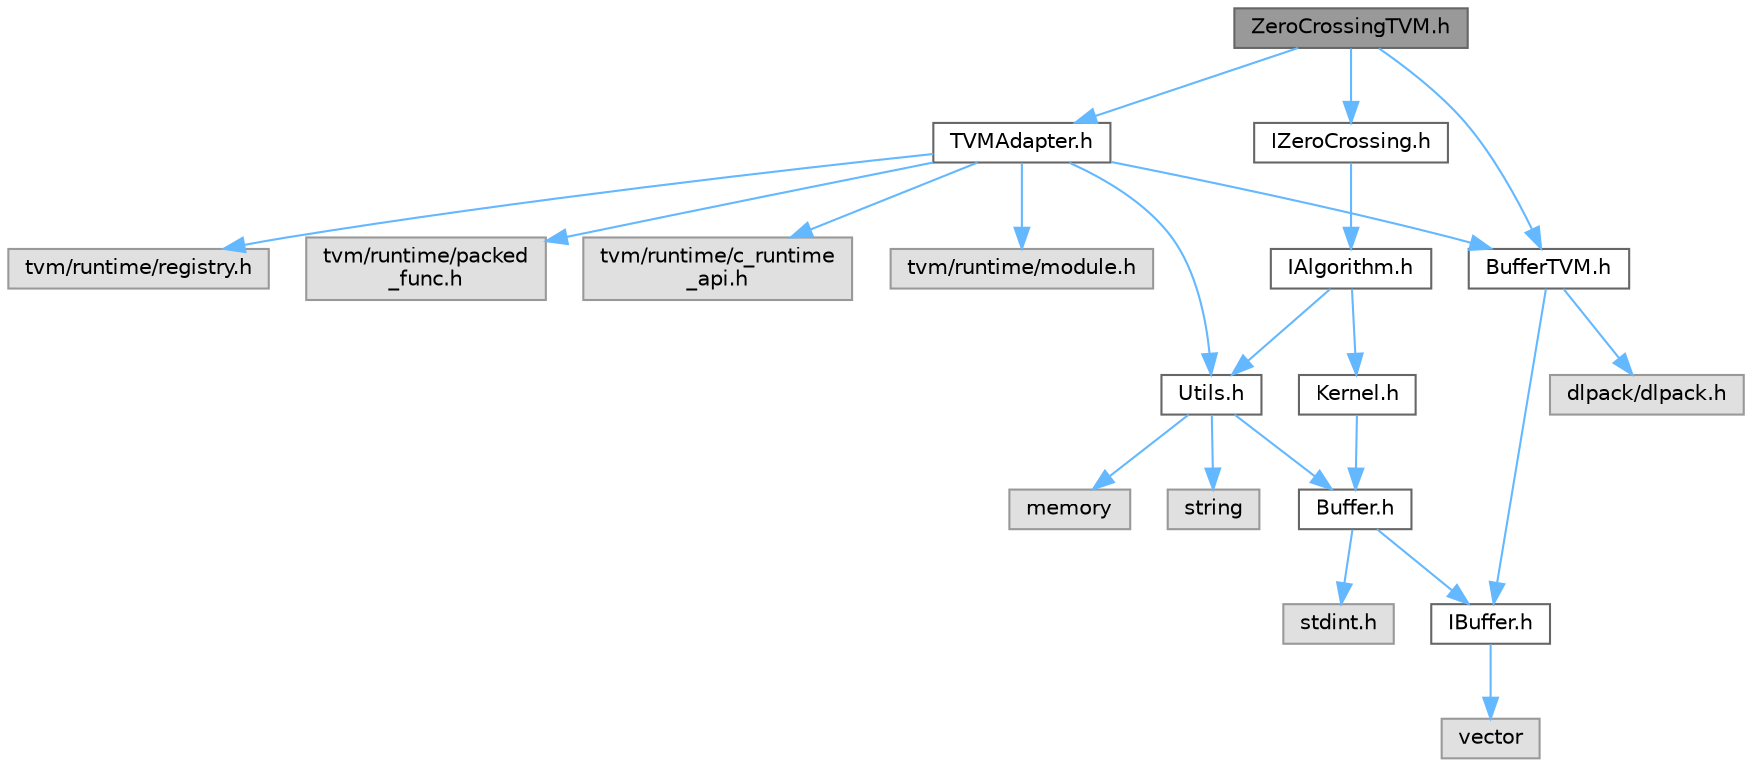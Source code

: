 digraph "ZeroCrossingTVM.h"
{
 // LATEX_PDF_SIZE
  bgcolor="transparent";
  edge [fontname=Helvetica,fontsize=10,labelfontname=Helvetica,labelfontsize=10];
  node [fontname=Helvetica,fontsize=10,shape=box,height=0.2,width=0.4];
  Node1 [id="Node000001",label="ZeroCrossingTVM.h",height=0.2,width=0.4,color="gray40", fillcolor="grey60", style="filled", fontcolor="black",tooltip="Calculate edges using the zero crossing algorithm. Apache TVM version."];
  Node1 -> Node2 [id="edge1_Node000001_Node000002",color="steelblue1",style="solid",tooltip=" "];
  Node2 [id="Node000002",label="TVMAdapter.h",height=0.2,width=0.4,color="grey40", fillcolor="white", style="filled",URL="$TVMAdapter_8h.html",tooltip="Adapter to TVM library."];
  Node2 -> Node3 [id="edge2_Node000002_Node000003",color="steelblue1",style="solid",tooltip=" "];
  Node3 [id="Node000003",label="tvm/runtime/module.h",height=0.2,width=0.4,color="grey60", fillcolor="#E0E0E0", style="filled",tooltip=" "];
  Node2 -> Node4 [id="edge3_Node000002_Node000004",color="steelblue1",style="solid",tooltip=" "];
  Node4 [id="Node000004",label="tvm/runtime/registry.h",height=0.2,width=0.4,color="grey60", fillcolor="#E0E0E0", style="filled",tooltip=" "];
  Node2 -> Node5 [id="edge4_Node000002_Node000005",color="steelblue1",style="solid",tooltip=" "];
  Node5 [id="Node000005",label="tvm/runtime/packed\l_func.h",height=0.2,width=0.4,color="grey60", fillcolor="#E0E0E0", style="filled",tooltip=" "];
  Node2 -> Node6 [id="edge5_Node000002_Node000006",color="steelblue1",style="solid",tooltip=" "];
  Node6 [id="Node000006",label="tvm/runtime/c_runtime\l_api.h",height=0.2,width=0.4,color="grey60", fillcolor="#E0E0E0", style="filled",tooltip=" "];
  Node2 -> Node7 [id="edge6_Node000002_Node000007",color="steelblue1",style="solid",tooltip=" "];
  Node7 [id="Node000007",label="BufferTVM.h",height=0.2,width=0.4,color="grey40", fillcolor="white", style="filled",URL="$BufferTVM_8h.html",tooltip="Interface for the basic data transfer object."];
  Node7 -> Node8 [id="edge7_Node000007_Node000008",color="steelblue1",style="solid",tooltip=" "];
  Node8 [id="Node000008",label="dlpack/dlpack.h",height=0.2,width=0.4,color="grey60", fillcolor="#E0E0E0", style="filled",tooltip=" "];
  Node7 -> Node9 [id="edge8_Node000007_Node000009",color="steelblue1",style="solid",tooltip=" "];
  Node9 [id="Node000009",label="IBuffer.h",height=0.2,width=0.4,color="grey40", fillcolor="white", style="filled",URL="$IBuffer_8h.html",tooltip=" "];
  Node9 -> Node10 [id="edge9_Node000009_Node000010",color="steelblue1",style="solid",tooltip=" "];
  Node10 [id="Node000010",label="vector",height=0.2,width=0.4,color="grey60", fillcolor="#E0E0E0", style="filled",tooltip=" "];
  Node2 -> Node11 [id="edge10_Node000002_Node000011",color="steelblue1",style="solid",tooltip=" "];
  Node11 [id="Node000011",label="Utils.h",height=0.2,width=0.4,color="grey40", fillcolor="white", style="filled",URL="$Utils_8h.html",tooltip="Utilities for zero crossing algorithm."];
  Node11 -> Node12 [id="edge11_Node000011_Node000012",color="steelblue1",style="solid",tooltip=" "];
  Node12 [id="Node000012",label="memory",height=0.2,width=0.4,color="grey60", fillcolor="#E0E0E0", style="filled",tooltip=" "];
  Node11 -> Node13 [id="edge12_Node000011_Node000013",color="steelblue1",style="solid",tooltip=" "];
  Node13 [id="Node000013",label="string",height=0.2,width=0.4,color="grey60", fillcolor="#E0E0E0", style="filled",tooltip=" "];
  Node11 -> Node14 [id="edge13_Node000011_Node000014",color="steelblue1",style="solid",tooltip=" "];
  Node14 [id="Node000014",label="Buffer.h",height=0.2,width=0.4,color="grey40", fillcolor="white", style="filled",URL="$Buffer_8h.html",tooltip="Interface for the basic data transfer object."];
  Node14 -> Node15 [id="edge14_Node000014_Node000015",color="steelblue1",style="solid",tooltip=" "];
  Node15 [id="Node000015",label="stdint.h",height=0.2,width=0.4,color="grey60", fillcolor="#E0E0E0", style="filled",tooltip=" "];
  Node14 -> Node9 [id="edge15_Node000014_Node000009",color="steelblue1",style="solid",tooltip=" "];
  Node1 -> Node16 [id="edge16_Node000001_Node000016",color="steelblue1",style="solid",tooltip=" "];
  Node16 [id="Node000016",label="IZeroCrossing.h",height=0.2,width=0.4,color="grey40", fillcolor="white", style="filled",URL="$IZeroCrossing_8h.html",tooltip="Interface to define zero crossing algorithms on differents processors."];
  Node16 -> Node17 [id="edge17_Node000016_Node000017",color="steelblue1",style="solid",tooltip=" "];
  Node17 [id="Node000017",label="IAlgorithm.h",height=0.2,width=0.4,color="grey40", fillcolor="white", style="filled",URL="$IAlgorithm_8h.html",tooltip="Interface to define the common methods for all algorithms."];
  Node17 -> Node11 [id="edge18_Node000017_Node000011",color="steelblue1",style="solid",tooltip=" "];
  Node17 -> Node18 [id="edge19_Node000017_Node000018",color="steelblue1",style="solid",tooltip=" "];
  Node18 [id="Node000018",label="Kernel.h",height=0.2,width=0.4,color="grey40", fillcolor="white", style="filled",URL="$Kernel_8h.html",tooltip="Generate kernels filter."];
  Node18 -> Node14 [id="edge20_Node000018_Node000014",color="steelblue1",style="solid",tooltip=" "];
  Node1 -> Node7 [id="edge21_Node000001_Node000007",color="steelblue1",style="solid",tooltip=" "];
}
